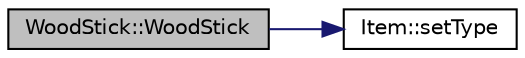 digraph "WoodStick::WoodStick"
{
 // LATEX_PDF_SIZE
  edge [fontname="Helvetica",fontsize="10",labelfontname="Helvetica",labelfontsize="10"];
  node [fontname="Helvetica",fontsize="10",shape=record];
  rankdir="LR";
  Node1 [label="WoodStick::WoodStick",height=0.2,width=0.4,color="black", fillcolor="grey75", style="filled", fontcolor="black",tooltip=" "];
  Node1 -> Node2 [color="midnightblue",fontsize="10",style="solid",fontname="Helvetica"];
  Node2 [label="Item::setType",height=0.2,width=0.4,color="black", fillcolor="white", style="filled",URL="$class_item.html#af84871ca941ecb2f894e3fdc7bf1710b",tooltip=" "];
}
